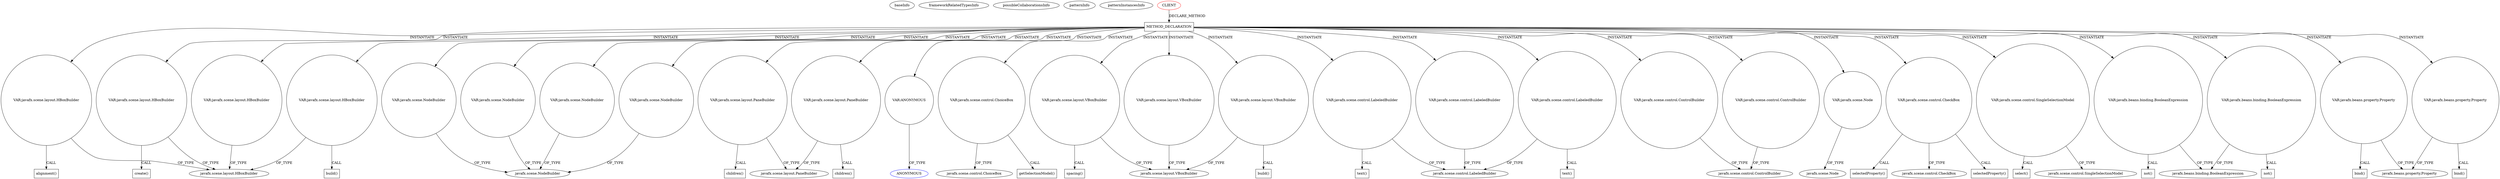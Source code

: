 digraph {
baseInfo[graphId=3555,category="pattern",isAnonymous=false,possibleRelation=false]
frameworkRelatedTypesInfo[]
possibleCollaborationsInfo[]
patternInfo[frequency=2.0,patternRootClient=0]
patternInstancesInfo[0="yorlov-VirtualPointer~/yorlov-VirtualPointer/VirtualPointer-master/src/com/blogspot/captain1653/options/OptionsStage.java~OptionsStage~4889",1="SaiPradeepDandem-javafx2-gradient-builder~/SaiPradeepDandem-javafx2-gradient-builder/javafx2-gradient-builder-master/src/main/java/com/javafx/gradientbuilder/application/RadialSettingsLayout.java~RadialSettingsLayout~1170"]
115[label="javafx.scene.layout.HBoxBuilder",vertexType="FRAMEWORK_CLASS_TYPE",isFrameworkType=false]
113[label="VAR:javafx.scene.layout.HBoxBuilder",vertexType="VARIABLE_EXPRESION",isFrameworkType=false,shape=circle]
114[label="build()",vertexType="INSIDE_CALL",isFrameworkType=false,shape=box]
16[label="METHOD_DECLARATION",vertexType="CLIENT_METHOD_DECLARATION",isFrameworkType=false,shape=box]
0[label="CLIENT",vertexType="ROOT_CLIENT_CLASS_DECLARATION",isFrameworkType=false,color=red]
261[label="VAR:javafx.scene.NodeBuilder",vertexType="VARIABLE_EXPRESION",isFrameworkType=false,shape=circle]
173[label="VAR:javafx.scene.NodeBuilder",vertexType="VARIABLE_EXPRESION",isFrameworkType=false,shape=circle]
131[label="VAR:javafx.scene.NodeBuilder",vertexType="VARIABLE_EXPRESION",isFrameworkType=false,shape=circle]
51[label="VAR:javafx.scene.NodeBuilder",vertexType="VARIABLE_EXPRESION",isFrameworkType=false,shape=circle]
187[label="VAR:javafx.scene.layout.PaneBuilder",vertexType="VARIABLE_EXPRESION",isFrameworkType=false,shape=circle]
188[label="children()",vertexType="INSIDE_CALL",isFrameworkType=false,shape=box]
201[label="VAR:javafx.scene.layout.PaneBuilder",vertexType="VARIABLE_EXPRESION",isFrameworkType=false,shape=circle]
202[label="children()",vertexType="INSIDE_CALL",isFrameworkType=false,shape=box]
313[label="VAR:ANONYMOUS",vertexType="VARIABLE_EXPRESION",isFrameworkType=false,shape=circle]
53[label="javafx.scene.NodeBuilder",vertexType="FRAMEWORK_CLASS_TYPE",isFrameworkType=false]
284[label="VAR:javafx.scene.control.ChoiceBox",vertexType="VARIABLE_EXPRESION",isFrameworkType=false,shape=circle]
5[label="javafx.scene.control.ChoiceBox",vertexType="FRAMEWORK_CLASS_TYPE",isFrameworkType=false]
285[label="getSelectionModel()",vertexType="INSIDE_CALL",isFrameworkType=false,shape=box]
39[label="VAR:javafx.scene.layout.VBoxBuilder",vertexType="VARIABLE_EXPRESION",isFrameworkType=false,shape=circle]
40[label="spacing()",vertexType="INSIDE_CALL",isFrameworkType=false,shape=box]
87[label="VAR:javafx.scene.layout.VBoxBuilder",vertexType="VARIABLE_EXPRESION",isFrameworkType=false,shape=circle]
234[label="VAR:javafx.scene.layout.VBoxBuilder",vertexType="VARIABLE_EXPRESION",isFrameworkType=false,shape=circle]
314[label="ANONYMOUS",vertexType="REFERENCE_ANONYMOUS_DECLARATION",isFrameworkType=false,color=blue]
107[label="VAR:javafx.scene.control.LabeledBuilder",vertexType="VARIABLE_EXPRESION",isFrameworkType=false,shape=circle]
109[label="javafx.scene.control.LabeledBuilder",vertexType="FRAMEWORK_CLASS_TYPE",isFrameworkType=false]
108[label="text()",vertexType="INSIDE_CALL",isFrameworkType=false,shape=box]
161[label="VAR:javafx.scene.control.LabeledBuilder",vertexType="VARIABLE_EXPRESION",isFrameworkType=false,shape=circle]
162[label="text()",vertexType="INSIDE_CALL",isFrameworkType=false,shape=box]
158[label="VAR:javafx.scene.control.LabeledBuilder",vertexType="VARIABLE_EXPRESION",isFrameworkType=false,shape=circle]
134[label="VAR:javafx.scene.control.ControlBuilder",vertexType="VARIABLE_EXPRESION",isFrameworkType=false,shape=circle]
77[label="javafx.scene.control.ControlBuilder",vertexType="FRAMEWORK_CLASS_TYPE",isFrameworkType=false]
223[label="VAR:javafx.scene.control.ControlBuilder",vertexType="VARIABLE_EXPRESION",isFrameworkType=false,shape=circle]
38[label="javafx.scene.layout.PaneBuilder",vertexType="FRAMEWORK_CLASS_TYPE",isFrameworkType=false]
302[label="VAR:javafx.scene.Node",vertexType="VARIABLE_EXPRESION",isFrameworkType=false,shape=circle]
292[label="javafx.scene.Node",vertexType="FRAMEWORK_CLASS_TYPE",isFrameworkType=false]
35[label="javafx.scene.layout.VBoxBuilder",vertexType="FRAMEWORK_CLASS_TYPE",isFrameworkType=false]
296[label="VAR:javafx.scene.control.CheckBox",vertexType="VARIABLE_EXPRESION",isFrameworkType=false,shape=circle]
309[label="selectedProperty()",vertexType="INSIDE_CALL",isFrameworkType=false,shape=box]
297[label="selectedProperty()",vertexType="INSIDE_CALL",isFrameworkType=false,shape=box]
281[label="VAR:javafx.scene.control.SingleSelectionModel",vertexType="VARIABLE_EXPRESION",isFrameworkType=false,shape=circle]
282[label="select()",vertexType="INSIDE_CALL",isFrameworkType=false,shape=box]
283[label="javafx.scene.control.SingleSelectionModel",vertexType="FRAMEWORK_CLASS_TYPE",isFrameworkType=false]
305[label="VAR:javafx.beans.binding.BooleanExpression",vertexType="VARIABLE_EXPRESION",isFrameworkType=false,shape=circle]
295[label="javafx.beans.binding.BooleanExpression",vertexType="FRAMEWORK_CLASS_TYPE",isFrameworkType=false]
306[label="not()",vertexType="INSIDE_CALL",isFrameworkType=false,shape=box]
293[label="VAR:javafx.beans.binding.BooleanExpression",vertexType="VARIABLE_EXPRESION",isFrameworkType=false,shape=circle]
294[label="not()",vertexType="INSIDE_CALL",isFrameworkType=false,shape=box]
88[label="build()",vertexType="INSIDE_CALL",isFrameworkType=false,shape=box]
299[label="VAR:javafx.beans.property.Property",vertexType="VARIABLE_EXPRESION",isFrameworkType=false,shape=circle]
289[label="javafx.beans.property.Property",vertexType="FRAMEWORK_INTERFACE_TYPE",isFrameworkType=false]
300[label="bind()",vertexType="INSIDE_CALL",isFrameworkType=false,shape=box]
287[label="VAR:javafx.beans.property.Property",vertexType="VARIABLE_EXPRESION",isFrameworkType=false,shape=circle]
288[label="bind()",vertexType="INSIDE_CALL",isFrameworkType=false,shape=box]
3[label="javafx.scene.control.CheckBox",vertexType="FRAMEWORK_CLASS_TYPE",isFrameworkType=false]
193[label="VAR:javafx.scene.layout.HBoxBuilder",vertexType="VARIABLE_EXPRESION",isFrameworkType=false,shape=circle]
194[label="alignment()",vertexType="INSIDE_CALL",isFrameworkType=false,shape=box]
125[label="VAR:javafx.scene.layout.HBoxBuilder",vertexType="VARIABLE_EXPRESION",isFrameworkType=false,shape=circle]
197[label="create()",vertexType="INSIDE_CALL",isFrameworkType=false,shape=box]
184[label="VAR:javafx.scene.layout.HBoxBuilder",vertexType="VARIABLE_EXPRESION",isFrameworkType=false,shape=circle]
296->297[label="CALL"]
134->77[label="OF_TYPE"]
125->197[label="CALL"]
16->261[label="INSTANTIATE"]
16->284[label="INSTANTIATE"]
16->293[label="INSTANTIATE"]
39->40[label="CALL"]
16->234[label="INSTANTIATE"]
87->35[label="OF_TYPE"]
296->309[label="CALL"]
187->188[label="CALL"]
113->114[label="CALL"]
193->115[label="OF_TYPE"]
87->88[label="CALL"]
293->294[label="CALL"]
299->300[label="CALL"]
16->87[label="INSTANTIATE"]
16->223[label="INSTANTIATE"]
293->295[label="OF_TYPE"]
131->53[label="OF_TYPE"]
51->53[label="OF_TYPE"]
16->131[label="INSTANTIATE"]
302->292[label="OF_TYPE"]
284->285[label="CALL"]
16->201[label="INSTANTIATE"]
313->314[label="OF_TYPE"]
223->77[label="OF_TYPE"]
16->125[label="INSTANTIATE"]
16->107[label="INSTANTIATE"]
0->16[label="DECLARE_METHOD"]
16->302[label="INSTANTIATE"]
201->38[label="OF_TYPE"]
184->115[label="OF_TYPE"]
125->115[label="OF_TYPE"]
16->113[label="INSTANTIATE"]
284->5[label="OF_TYPE"]
16->39[label="INSTANTIATE"]
16->287[label="INSTANTIATE"]
39->35[label="OF_TYPE"]
161->162[label="CALL"]
107->108[label="CALL"]
281->283[label="OF_TYPE"]
16->134[label="INSTANTIATE"]
158->109[label="OF_TYPE"]
16->296[label="INSTANTIATE"]
287->289[label="OF_TYPE"]
305->306[label="CALL"]
201->202[label="CALL"]
107->109[label="OF_TYPE"]
161->109[label="OF_TYPE"]
16->51[label="INSTANTIATE"]
234->35[label="OF_TYPE"]
299->289[label="OF_TYPE"]
113->115[label="OF_TYPE"]
305->295[label="OF_TYPE"]
173->53[label="OF_TYPE"]
16->281[label="INSTANTIATE"]
16->305[label="INSTANTIATE"]
16->299[label="INSTANTIATE"]
261->53[label="OF_TYPE"]
16->193[label="INSTANTIATE"]
187->38[label="OF_TYPE"]
16->313[label="INSTANTIATE"]
296->3[label="OF_TYPE"]
16->173[label="INSTANTIATE"]
193->194[label="CALL"]
16->184[label="INSTANTIATE"]
16->187[label="INSTANTIATE"]
16->158[label="INSTANTIATE"]
16->161[label="INSTANTIATE"]
287->288[label="CALL"]
281->282[label="CALL"]
}
